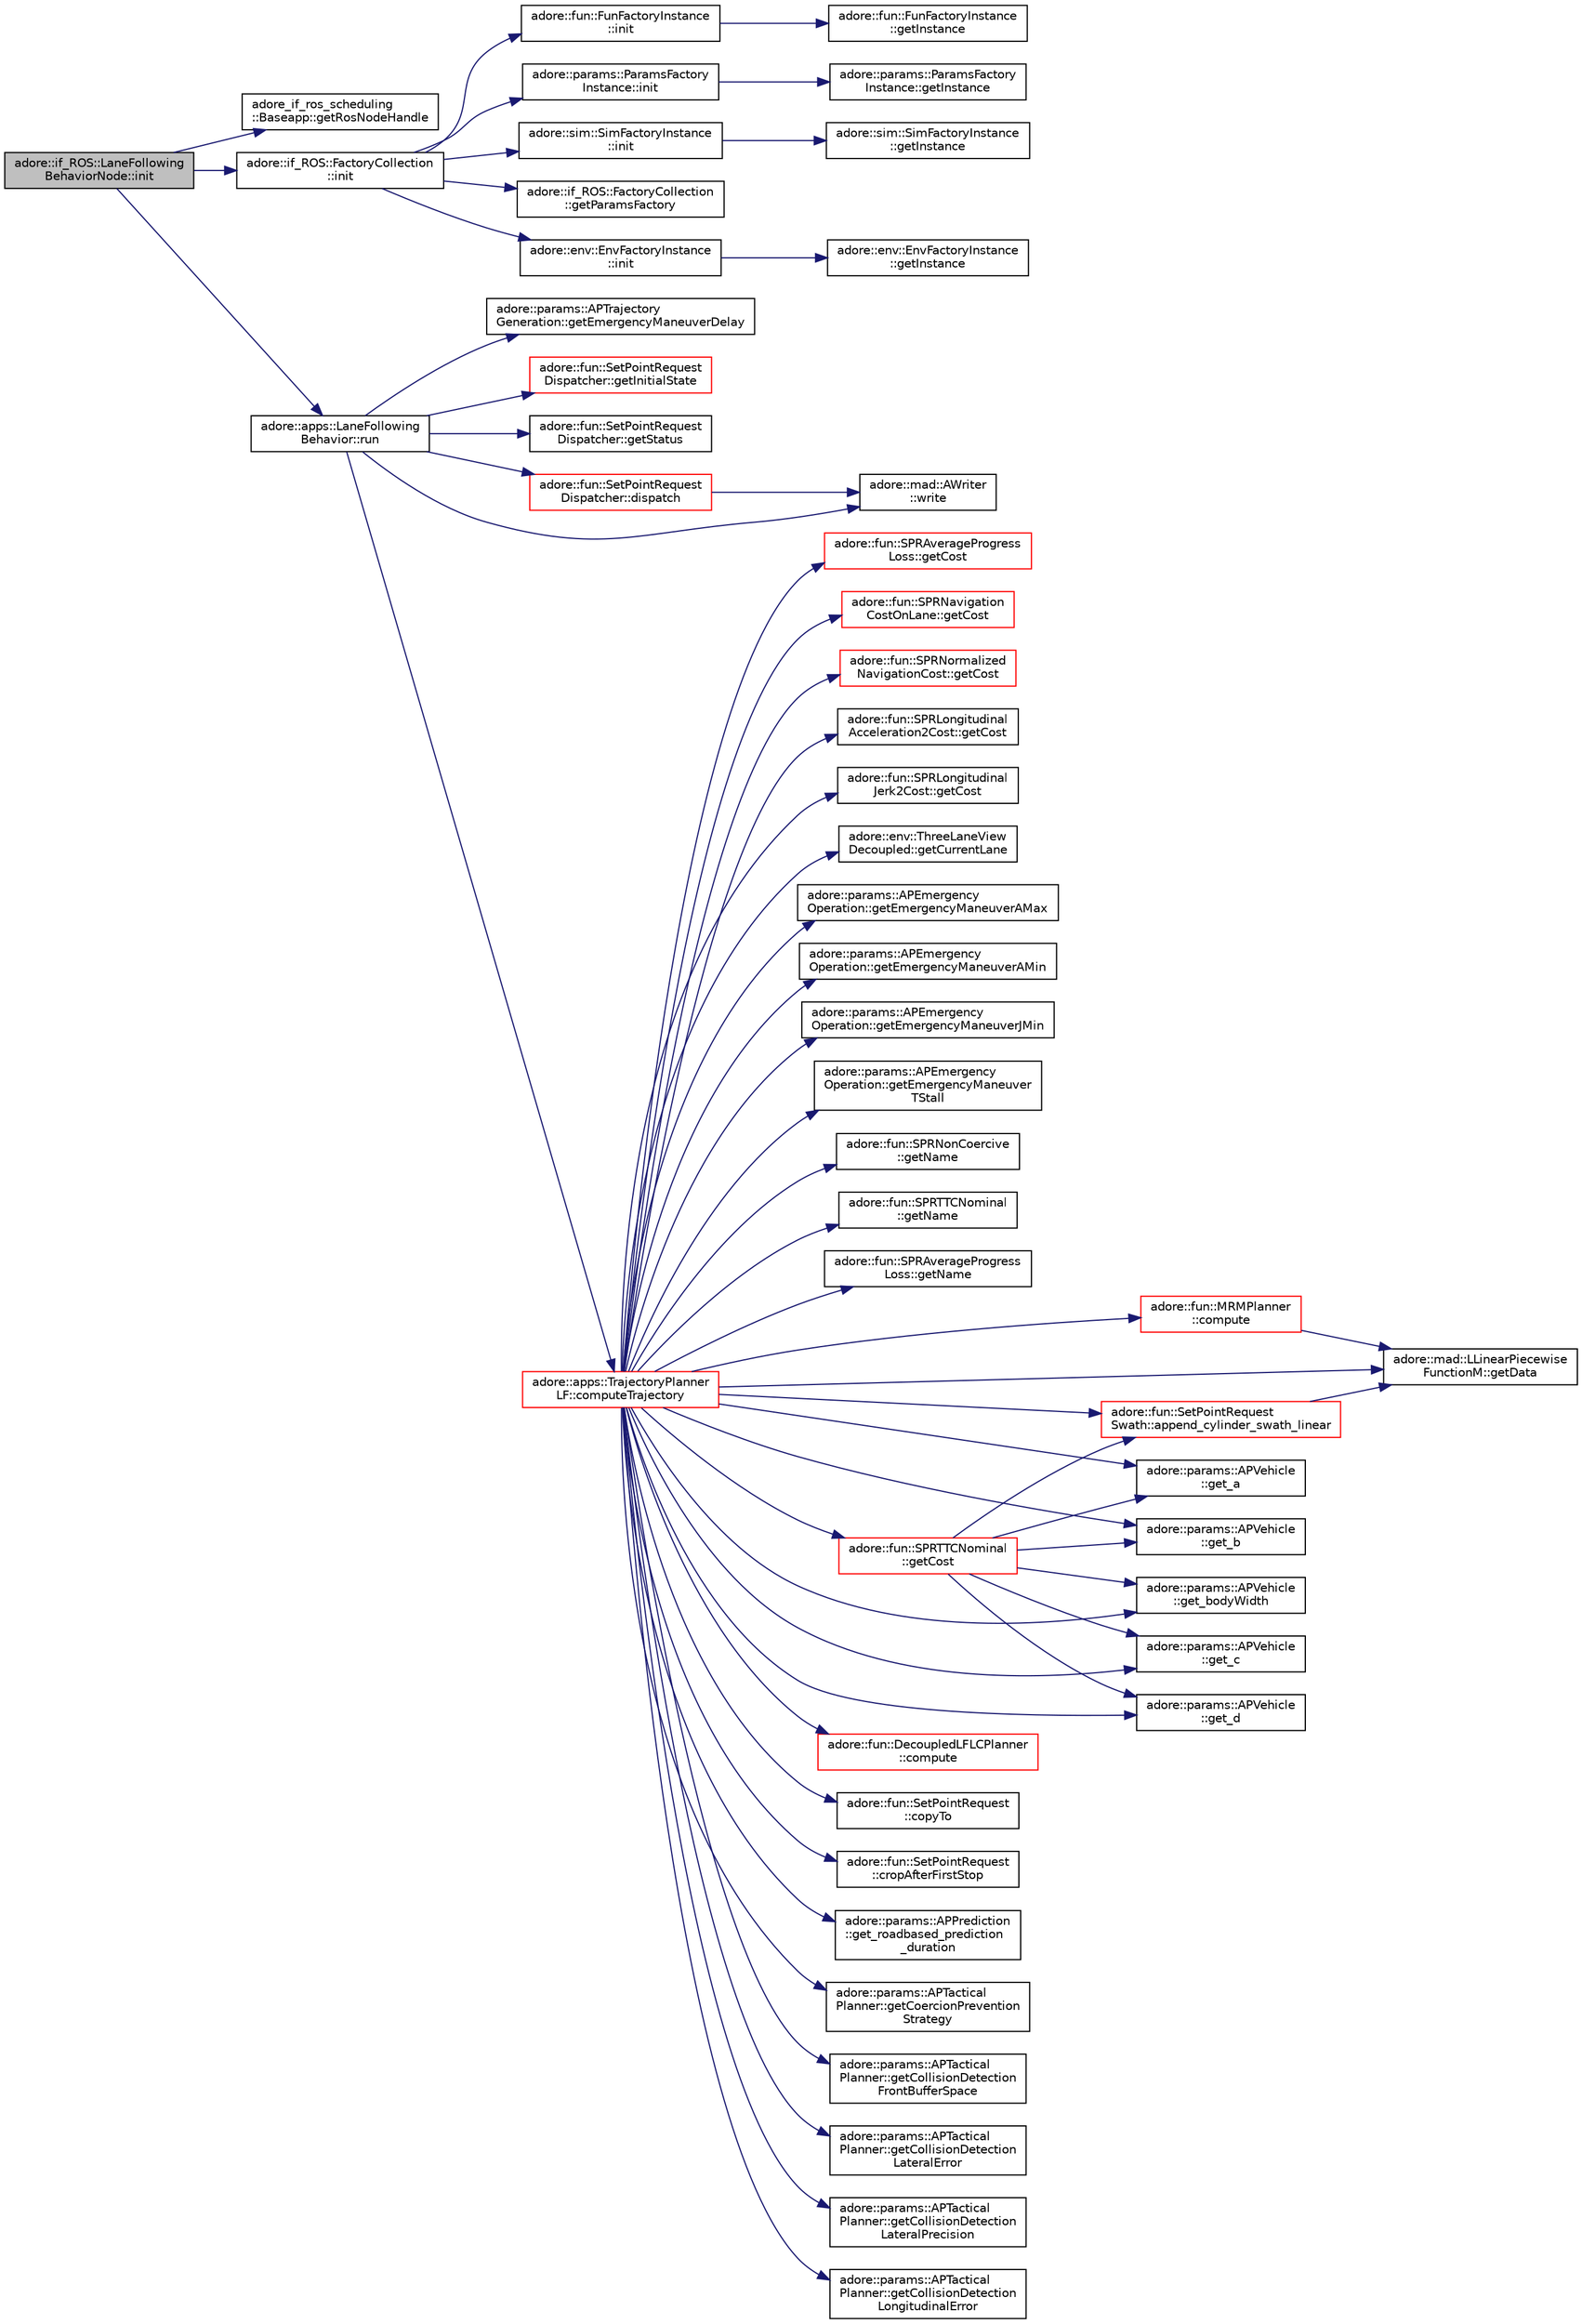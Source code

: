 digraph "adore::if_ROS::LaneFollowingBehaviorNode::init"
{
 // LATEX_PDF_SIZE
  edge [fontname="Helvetica",fontsize="10",labelfontname="Helvetica",labelfontsize="10"];
  node [fontname="Helvetica",fontsize="10",shape=record];
  rankdir="LR";
  Node1 [label="adore::if_ROS::LaneFollowing\lBehaviorNode::init",height=0.2,width=0.4,color="black", fillcolor="grey75", style="filled", fontcolor="black",tooltip=" "];
  Node1 -> Node2 [color="midnightblue",fontsize="10",style="solid",fontname="Helvetica"];
  Node2 [label="adore_if_ros_scheduling\l::Baseapp::getRosNodeHandle",height=0.2,width=0.4,color="black", fillcolor="white", style="filled",URL="$classadore__if__ros__scheduling_1_1Baseapp.html#a7792ee4aa6fd5c5c03d5f54b4c1f213a",tooltip=" "];
  Node1 -> Node3 [color="midnightblue",fontsize="10",style="solid",fontname="Helvetica"];
  Node3 [label="adore::if_ROS::FactoryCollection\l::init",height=0.2,width=0.4,color="black", fillcolor="white", style="filled",URL="$classadore_1_1if__ROS_1_1FactoryCollection.html#a07e53e57a417cf66c5d539a5e1bd590a",tooltip=" "];
  Node3 -> Node4 [color="midnightblue",fontsize="10",style="solid",fontname="Helvetica"];
  Node4 [label="adore::if_ROS::FactoryCollection\l::getParamsFactory",height=0.2,width=0.4,color="black", fillcolor="white", style="filled",URL="$classadore_1_1if__ROS_1_1FactoryCollection.html#ac102972d5592de7cdc76b059017628f9",tooltip=" "];
  Node3 -> Node5 [color="midnightblue",fontsize="10",style="solid",fontname="Helvetica"];
  Node5 [label="adore::env::EnvFactoryInstance\l::init",height=0.2,width=0.4,color="black", fillcolor="white", style="filled",URL="$classadore_1_1env_1_1EnvFactoryInstance.html#ab67767fc777387664b696bd78d2536ef",tooltip="Initialize private members of AllFactory."];
  Node5 -> Node6 [color="midnightblue",fontsize="10",style="solid",fontname="Helvetica"];
  Node6 [label="adore::env::EnvFactoryInstance\l::getInstance",height=0.2,width=0.4,color="black", fillcolor="white", style="filled",URL="$classadore_1_1env_1_1EnvFactoryInstance.html#a14835a4420fb827ba3809b94a96a7660",tooltip="Function to access singleton instance of the envFactory using magic static."];
  Node3 -> Node7 [color="midnightblue",fontsize="10",style="solid",fontname="Helvetica"];
  Node7 [label="adore::fun::FunFactoryInstance\l::init",height=0.2,width=0.4,color="black", fillcolor="white", style="filled",URL="$classadore_1_1fun_1_1FunFactoryInstance.html#a291c4c983548f85c633ae6409c7b5233",tooltip="Initialize private members of funFactory."];
  Node7 -> Node8 [color="midnightblue",fontsize="10",style="solid",fontname="Helvetica"];
  Node8 [label="adore::fun::FunFactoryInstance\l::getInstance",height=0.2,width=0.4,color="black", fillcolor="white", style="filled",URL="$classadore_1_1fun_1_1FunFactoryInstance.html#a0826e9a7ea3c70a3780115e6effbf746",tooltip="Function to access singleton instance of the funFactory using magic static."];
  Node3 -> Node9 [color="midnightblue",fontsize="10",style="solid",fontname="Helvetica"];
  Node9 [label="adore::params::ParamsFactory\lInstance::init",height=0.2,width=0.4,color="black", fillcolor="white", style="filled",URL="$classadore_1_1params_1_1ParamsFactoryInstance.html#ac6759c774ade5a97e47c056d1a136253",tooltip="Initialize private members of AllFactory."];
  Node9 -> Node10 [color="midnightblue",fontsize="10",style="solid",fontname="Helvetica"];
  Node10 [label="adore::params::ParamsFactory\lInstance::getInstance",height=0.2,width=0.4,color="black", fillcolor="white", style="filled",URL="$classadore_1_1params_1_1ParamsFactoryInstance.html#a59eae0e003d40b03f9db2d814ec2a3bf",tooltip="Function to access singleton instance of the AllFactory using magic static."];
  Node3 -> Node11 [color="midnightblue",fontsize="10",style="solid",fontname="Helvetica"];
  Node11 [label="adore::sim::SimFactoryInstance\l::init",height=0.2,width=0.4,color="black", fillcolor="white", style="filled",URL="$classadore_1_1sim_1_1SimFactoryInstance.html#ac891850728d65e5398216b2bb92f82f6",tooltip="Initialize private members of AllFactory."];
  Node11 -> Node12 [color="midnightblue",fontsize="10",style="solid",fontname="Helvetica"];
  Node12 [label="adore::sim::SimFactoryInstance\l::getInstance",height=0.2,width=0.4,color="black", fillcolor="white", style="filled",URL="$classadore_1_1sim_1_1SimFactoryInstance.html#a177ce78bb1c9675c9dd0370e5f31f749",tooltip="Function to access singleton instance of the AllFactory using magic static."];
  Node1 -> Node13 [color="midnightblue",fontsize="10",style="solid",fontname="Helvetica"];
  Node13 [label="adore::apps::LaneFollowing\lBehavior::run",height=0.2,width=0.4,color="black", fillcolor="white", style="filled",URL="$classadore_1_1apps_1_1LaneFollowingBehavior.html#a122fa3811850a5235e3c10f80c8f3e94",tooltip="select initial state and recompute maneuver"];
  Node13 -> Node14 [color="midnightblue",fontsize="10",style="solid",fontname="Helvetica"];
  Node14 [label="adore::apps::TrajectoryPlanner\lLF::computeTrajectory",height=0.2,width=0.4,color="red", fillcolor="white", style="filled",URL="$classadore_1_1apps_1_1TrajectoryPlannerLF.html#a0f66455260fa8707f58fd45668328d6f",tooltip="update data, views and recompute maneuver"];
  Node14 -> Node15 [color="midnightblue",fontsize="10",style="solid",fontname="Helvetica"];
  Node15 [label="adore::fun::SetPointRequest\lSwath::append_cylinder_swath_linear",height=0.2,width=0.4,color="red", fillcolor="white", style="filled",URL="$classadore_1_1fun_1_1SetPointRequestSwath.html#a25b8ab48b288e512953324e391bc946e",tooltip=" "];
  Node15 -> Node27 [color="midnightblue",fontsize="10",style="solid",fontname="Helvetica"];
  Node27 [label="adore::mad::LLinearPiecewise\lFunctionM::getData",height=0.2,width=0.4,color="black", fillcolor="white", style="filled",URL="$classadore_1_1mad_1_1LLinearPiecewiseFunctionM.html#aa94d90c8643e2d6792f8594f3d666503",tooltip=" "];
  Node14 -> Node29 [color="midnightblue",fontsize="10",style="solid",fontname="Helvetica"];
  Node29 [label="adore::fun::MRMPlanner\l::compute",height=0.2,width=0.4,color="red", fillcolor="white", style="filled",URL="$classadore_1_1fun_1_1MRMPlanner.html#aae8436fc85e3888af12e9e35559e3455",tooltip=" "];
  Node29 -> Node27 [color="midnightblue",fontsize="10",style="solid",fontname="Helvetica"];
  Node14 -> Node54 [color="midnightblue",fontsize="10",style="solid",fontname="Helvetica"];
  Node54 [label="adore::fun::DecoupledLFLCPlanner\l::compute",height=0.2,width=0.4,color="red", fillcolor="white", style="filled",URL="$classadore_1_1fun_1_1DecoupledLFLCPlanner.html#affba6eeb1071f33bc2abe2b7819f88ab",tooltip=" "];
  Node14 -> Node163 [color="midnightblue",fontsize="10",style="solid",fontname="Helvetica"];
  Node163 [label="adore::fun::SetPointRequest\l::copyTo",height=0.2,width=0.4,color="black", fillcolor="white", style="filled",URL="$classadore_1_1fun_1_1SetPointRequest.html#ad360777bade7394ad87e58afd6d1a172",tooltip=" "];
  Node14 -> Node164 [color="midnightblue",fontsize="10",style="solid",fontname="Helvetica"];
  Node164 [label="adore::fun::SetPointRequest\l::cropAfterFirstStop",height=0.2,width=0.4,color="black", fillcolor="white", style="filled",URL="$classadore_1_1fun_1_1SetPointRequest.html#a035cea93534e45854de1a97f8858ec73",tooltip="remove SetPoints after first stop Method looks for first downward zero crossing of vx and removes all..."];
  Node14 -> Node151 [color="midnightblue",fontsize="10",style="solid",fontname="Helvetica"];
  Node151 [label="adore::params::APVehicle\l::get_a",height=0.2,width=0.4,color="black", fillcolor="white", style="filled",URL="$classadore_1_1params_1_1APVehicle.html#ae446997786812ff17a5c3f6bfa575ce5",tooltip="cog to front axle"];
  Node14 -> Node152 [color="midnightblue",fontsize="10",style="solid",fontname="Helvetica"];
  Node152 [label="adore::params::APVehicle\l::get_b",height=0.2,width=0.4,color="black", fillcolor="white", style="filled",URL="$classadore_1_1params_1_1APVehicle.html#a5cc38023fb9f3142348dc9ac22402288",tooltip="rear axle to cog"];
  Node14 -> Node165 [color="midnightblue",fontsize="10",style="solid",fontname="Helvetica"];
  Node165 [label="adore::params::APVehicle\l::get_bodyWidth",height=0.2,width=0.4,color="black", fillcolor="white", style="filled",URL="$classadore_1_1params_1_1APVehicle.html#a71c62e5ede07773108e7a291672bdd85",tooltip=" "];
  Node14 -> Node166 [color="midnightblue",fontsize="10",style="solid",fontname="Helvetica"];
  Node166 [label="adore::params::APVehicle\l::get_c",height=0.2,width=0.4,color="black", fillcolor="white", style="filled",URL="$classadore_1_1params_1_1APVehicle.html#aec64e74619601401d6d3d81ebf5fdacd",tooltip="front axle to front border"];
  Node14 -> Node167 [color="midnightblue",fontsize="10",style="solid",fontname="Helvetica"];
  Node167 [label="adore::params::APVehicle\l::get_d",height=0.2,width=0.4,color="black", fillcolor="white", style="filled",URL="$classadore_1_1params_1_1APVehicle.html#ad8a4b0411e6d030aeace5bd44ab8876e",tooltip="rear border to rear axle"];
  Node14 -> Node168 [color="midnightblue",fontsize="10",style="solid",fontname="Helvetica"];
  Node168 [label="adore::params::APPrediction\l::get_roadbased_prediction\l_duration",height=0.2,width=0.4,color="black", fillcolor="white", style="filled",URL="$classadore_1_1params_1_1APPrediction.html#aecc56fa725ac36824266a4c6a60d3988",tooltip="prediction duration for objects that can be matched to road"];
  Node14 -> Node169 [color="midnightblue",fontsize="10",style="solid",fontname="Helvetica"];
  Node169 [label="adore::params::APTactical\lPlanner::getCoercionPrevention\lStrategy",height=0.2,width=0.4,color="black", fillcolor="white", style="filled",URL="$classadore_1_1params_1_1APTacticalPlanner.html#a2efb0b5d0981f5e4dafea4306a77f914",tooltip="getCoercionPreventionStrategy returns 0 switched off, 1 objective function, 2 constraint"];
  Node14 -> Node170 [color="midnightblue",fontsize="10",style="solid",fontname="Helvetica"];
  Node170 [label="adore::params::APTactical\lPlanner::getCollisionDetection\lFrontBufferSpace",height=0.2,width=0.4,color="black", fillcolor="white", style="filled",URL="$classadore_1_1params_1_1APTacticalPlanner.html#abf2048833d967cb63b32ada701ec5aad",tooltip=" "];
  Node14 -> Node171 [color="midnightblue",fontsize="10",style="solid",fontname="Helvetica"];
  Node171 [label="adore::params::APTactical\lPlanner::getCollisionDetection\lLateralError",height=0.2,width=0.4,color="black", fillcolor="white", style="filled",URL="$classadore_1_1params_1_1APTacticalPlanner.html#a8538fe67506a023a22096a85fc7ea671",tooltip=" "];
  Node14 -> Node172 [color="midnightblue",fontsize="10",style="solid",fontname="Helvetica"];
  Node172 [label="adore::params::APTactical\lPlanner::getCollisionDetection\lLateralPrecision",height=0.2,width=0.4,color="black", fillcolor="white", style="filled",URL="$classadore_1_1params_1_1APTacticalPlanner.html#ae80f6aec4e71d37720ac07d1758dfd11",tooltip=" "];
  Node14 -> Node173 [color="midnightblue",fontsize="10",style="solid",fontname="Helvetica"];
  Node173 [label="adore::params::APTactical\lPlanner::getCollisionDetection\lLongitudinalError",height=0.2,width=0.4,color="black", fillcolor="white", style="filled",URL="$classadore_1_1params_1_1APTacticalPlanner.html#adf942379c38ccaaea0d78684d2264939",tooltip=" "];
  Node14 -> Node174 [color="midnightblue",fontsize="10",style="solid",fontname="Helvetica"];
  Node174 [label="adore::fun::SPRTTCNominal\l::getCost",height=0.2,width=0.4,color="red", fillcolor="white", style="filled",URL="$classadore_1_1fun_1_1SPRTTCNominal.html#a3dd890ed9b2a63e8e0d5c76f90b9efbb",tooltip=" "];
  Node174 -> Node15 [color="midnightblue",fontsize="10",style="solid",fontname="Helvetica"];
  Node174 -> Node151 [color="midnightblue",fontsize="10",style="solid",fontname="Helvetica"];
  Node174 -> Node152 [color="midnightblue",fontsize="10",style="solid",fontname="Helvetica"];
  Node174 -> Node165 [color="midnightblue",fontsize="10",style="solid",fontname="Helvetica"];
  Node174 -> Node166 [color="midnightblue",fontsize="10",style="solid",fontname="Helvetica"];
  Node174 -> Node167 [color="midnightblue",fontsize="10",style="solid",fontname="Helvetica"];
  Node14 -> Node178 [color="midnightblue",fontsize="10",style="solid",fontname="Helvetica"];
  Node178 [label="adore::fun::SPRAverageProgress\lLoss::getCost",height=0.2,width=0.4,color="red", fillcolor="white", style="filled",URL="$classadore_1_1fun_1_1SPRAverageProgressLoss.html#ac2f8ed456cbbd9120776d26bbcd3aff2",tooltip=" "];
  Node14 -> Node180 [color="midnightblue",fontsize="10",style="solid",fontname="Helvetica"];
  Node180 [label="adore::fun::SPRNavigation\lCostOnLane::getCost",height=0.2,width=0.4,color="red", fillcolor="white", style="filled",URL="$classadore_1_1fun_1_1SPRNavigationCostOnLane.html#a4e26e29651a63b52b2d5517ca6a4a75b",tooltip=" "];
  Node14 -> Node187 [color="midnightblue",fontsize="10",style="solid",fontname="Helvetica"];
  Node187 [label="adore::fun::SPRNormalized\lNavigationCost::getCost",height=0.2,width=0.4,color="red", fillcolor="white", style="filled",URL="$classadore_1_1fun_1_1SPRNormalizedNavigationCost.html#a5e9ff8251497b3abcb889b255f6a0448",tooltip=" "];
  Node14 -> Node190 [color="midnightblue",fontsize="10",style="solid",fontname="Helvetica"];
  Node190 [label="adore::fun::SPRLongitudinal\lAcceleration2Cost::getCost",height=0.2,width=0.4,color="black", fillcolor="white", style="filled",URL="$classadore_1_1fun_1_1SPRLongitudinalAcceleration2Cost.html#afef1d720befec0d87c5ca377409c1103",tooltip=" "];
  Node14 -> Node191 [color="midnightblue",fontsize="10",style="solid",fontname="Helvetica"];
  Node191 [label="adore::fun::SPRLongitudinal\lJerk2Cost::getCost",height=0.2,width=0.4,color="black", fillcolor="white", style="filled",URL="$classadore_1_1fun_1_1SPRLongitudinalJerk2Cost.html#aa891744c394519a47f69f742b781cba3",tooltip=" "];
  Node14 -> Node192 [color="midnightblue",fontsize="10",style="solid",fontname="Helvetica"];
  Node192 [label="adore::env::ThreeLaneView\lDecoupled::getCurrentLane",height=0.2,width=0.4,color="black", fillcolor="white", style="filled",URL="$classadore_1_1env_1_1ThreeLaneViewDecoupled.html#a8e5ffdb30040c60a96ed70249b8d27fd",tooltip=" "];
  Node14 -> Node27 [color="midnightblue",fontsize="10",style="solid",fontname="Helvetica"];
  Node14 -> Node193 [color="midnightblue",fontsize="10",style="solid",fontname="Helvetica"];
  Node193 [label="adore::params::APEmergency\lOperation::getEmergencyManeuverAMax",height=0.2,width=0.4,color="black", fillcolor="white", style="filled",URL="$classadore_1_1params_1_1APEmergencyOperation.html#a00a8839b026eabd0613f604a855f240f",tooltip=" "];
  Node14 -> Node194 [color="midnightblue",fontsize="10",style="solid",fontname="Helvetica"];
  Node194 [label="adore::params::APEmergency\lOperation::getEmergencyManeuverAMin",height=0.2,width=0.4,color="black", fillcolor="white", style="filled",URL="$classadore_1_1params_1_1APEmergencyOperation.html#a1f367dde42cce4fb1ded0c6bc0b2e79d",tooltip=" "];
  Node14 -> Node195 [color="midnightblue",fontsize="10",style="solid",fontname="Helvetica"];
  Node195 [label="adore::params::APEmergency\lOperation::getEmergencyManeuverJMin",height=0.2,width=0.4,color="black", fillcolor="white", style="filled",URL="$classadore_1_1params_1_1APEmergencyOperation.html#a0c5cf7ba16e9f31866831b44ac414fde",tooltip=" "];
  Node14 -> Node196 [color="midnightblue",fontsize="10",style="solid",fontname="Helvetica"];
  Node196 [label="adore::params::APEmergency\lOperation::getEmergencyManeuver\lTStall",height=0.2,width=0.4,color="black", fillcolor="white", style="filled",URL="$classadore_1_1params_1_1APEmergencyOperation.html#abff3d323adfe4cd189a3fbf56003d112",tooltip=" "];
  Node14 -> Node197 [color="midnightblue",fontsize="10",style="solid",fontname="Helvetica"];
  Node197 [label="adore::fun::SPRNonCoercive\l::getName",height=0.2,width=0.4,color="black", fillcolor="white", style="filled",URL="$classadore_1_1fun_1_1SPRNonCoercive.html#aabcc32e1776c730f5cf8f10c166f4162",tooltip=" "];
  Node14 -> Node198 [color="midnightblue",fontsize="10",style="solid",fontname="Helvetica"];
  Node198 [label="adore::fun::SPRTTCNominal\l::getName",height=0.2,width=0.4,color="black", fillcolor="white", style="filled",URL="$classadore_1_1fun_1_1SPRTTCNominal.html#a840d39a8afbf338800ba9b74fe17c656",tooltip=" "];
  Node14 -> Node199 [color="midnightblue",fontsize="10",style="solid",fontname="Helvetica"];
  Node199 [label="adore::fun::SPRAverageProgress\lLoss::getName",height=0.2,width=0.4,color="black", fillcolor="white", style="filled",URL="$classadore_1_1fun_1_1SPRAverageProgressLoss.html#af68e76374bc80eaa9a64971df4d58d17",tooltip=" "];
  Node13 -> Node269 [color="midnightblue",fontsize="10",style="solid",fontname="Helvetica"];
  Node269 [label="adore::fun::SetPointRequest\lDispatcher::dispatch",height=0.2,width=0.4,color="red", fillcolor="white", style="filled",URL="$classadore_1_1fun_1_1SetPointRequestDispatcher.html#ae0a7ceca76f19e608c9b9744b95ec943",tooltip="dispatch SetPointRequests computed in localization coordinates The combined trajectory will be conver..."];
  Node269 -> Node271 [color="midnightblue",fontsize="10",style="solid",fontname="Helvetica"];
  Node271 [label="adore::mad::AWriter\l::write",height=0.2,width=0.4,color="black", fillcolor="white", style="filled",URL="$classadore_1_1mad_1_1AWriter.html#a1c22b1ccbd19c5f02f832831ca757f3b",tooltip=" "];
  Node13 -> Node272 [color="midnightblue",fontsize="10",style="solid",fontname="Helvetica"];
  Node272 [label="adore::params::APTrajectory\lGeneration::getEmergencyManeuverDelay",height=0.2,width=0.4,color="black", fillcolor="white", style="filled",URL="$classadore_1_1params_1_1APTrajectoryGeneration.html#a6abcbfc29c23e3eace34455dfb5aab6f",tooltip="time after which emergency maneuver kicks in"];
  Node13 -> Node273 [color="midnightblue",fontsize="10",style="solid",fontname="Helvetica"];
  Node273 [label="adore::fun::SetPointRequest\lDispatcher::getInitialState",height=0.2,width=0.4,color="red", fillcolor="white", style="filled",URL="$classadore_1_1fun_1_1SetPointRequestDispatcher.html#aad7e60da52338893462cc0c5848e1546",tooltip="compute and return initial state for next planning iteration The according initial state in odometry ..."];
  Node13 -> Node302 [color="midnightblue",fontsize="10",style="solid",fontname="Helvetica"];
  Node302 [label="adore::fun::SetPointRequest\lDispatcher::getStatus",height=0.2,width=0.4,color="black", fillcolor="white", style="filled",URL="$classadore_1_1fun_1_1SetPointRequestDispatcher.html#a088b88292e7db4a0783ff2ce3396d6ac",tooltip=" "];
  Node13 -> Node271 [color="midnightblue",fontsize="10",style="solid",fontname="Helvetica"];
}
